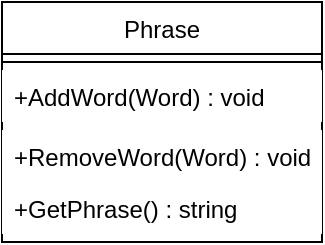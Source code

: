 <mxfile>
    <diagram id="K7tqWMi9FcTfO6irC1Bc" name="Page-1">
        <mxGraphModel dx="670" dy="614" grid="1" gridSize="10" guides="1" tooltips="1" connect="1" arrows="1" fold="1" page="1" pageScale="1" pageWidth="850" pageHeight="1100" background="none" math="0" shadow="0">
            <root>
                <mxCell id="0"/>
                <mxCell id="1" parent="0"/>
                <mxCell id="2" value="Phrase" style="swimlane;fontStyle=0;align=center;verticalAlign=top;childLayout=stackLayout;horizontal=1;startSize=26;horizontalStack=0;resizeParent=1;resizeLast=0;collapsible=1;marginBottom=0;rounded=0;shadow=0;strokeWidth=1;labelBackgroundColor=#ffffff;fillColor=#FFFFFF;fontColor=#000000;" parent="1" vertex="1">
                    <mxGeometry x="220" y="120" width="160" height="120" as="geometry">
                        <mxRectangle x="230" y="140" width="160" height="26" as="alternateBounds"/>
                    </mxGeometry>
                </mxCell>
                <mxCell id="3" value="" style="line;html=1;strokeWidth=1;align=left;verticalAlign=middle;spacingTop=-1;spacingLeft=3;spacingRight=3;rotatable=0;labelPosition=right;points=[];portConstraint=eastwest;labelBackgroundColor=#ffffff;fillColor=#FFFFFF;fontColor=#000000;" parent="2" vertex="1">
                    <mxGeometry y="26" width="160" height="8" as="geometry"/>
                </mxCell>
                <mxCell id="4" value="+AddWord(Word) : void" style="text;align=left;verticalAlign=top;spacingLeft=4;spacingRight=4;overflow=hidden;rotatable=0;points=[[0,0.5],[1,0.5]];portConstraint=eastwest;labelBackgroundColor=#ffffff;fillColor=#FFFFFF;fontColor=#000000;" parent="2" vertex="1">
                    <mxGeometry y="34" width="160" height="26" as="geometry"/>
                </mxCell>
                <mxCell id="5" value="+RemoveWord(Word) : void" style="text;align=left;verticalAlign=top;spacingLeft=4;spacingRight=4;overflow=hidden;rotatable=0;points=[[0,0.5],[1,0.5]];portConstraint=eastwest;labelBackgroundColor=#ffffff;fillColor=#FFFFFF;fontColor=#000000;" parent="1" vertex="1">
                    <mxGeometry x="220" y="184" width="160" height="26" as="geometry"/>
                </mxCell>
                <mxCell id="6" value="+GetPhrase() : string" style="text;align=left;verticalAlign=top;spacingLeft=4;spacingRight=4;overflow=hidden;rotatable=0;points=[[0,0.5],[1,0.5]];portConstraint=eastwest;labelBackgroundColor=#ffffff;fillColor=#FFFFFF;fontColor=#000000;" parent="1" vertex="1">
                    <mxGeometry x="220" y="210" width="160" height="26" as="geometry"/>
                </mxCell>
            </root>
        </mxGraphModel>
    </diagram>
</mxfile>